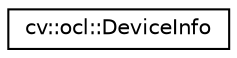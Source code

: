 digraph "Graphical Class Hierarchy"
{
 // LATEX_PDF_SIZE
  edge [fontname="Helvetica",fontsize="10",labelfontname="Helvetica",labelfontsize="10"];
  node [fontname="Helvetica",fontsize="10",shape=record];
  rankdir="LR";
  Node0 [label="cv::ocl::DeviceInfo",height=0.2,width=0.4,color="black", fillcolor="white", style="filled",URL="$structcv_1_1ocl_1_1_device_info.html",tooltip=" "];
}
